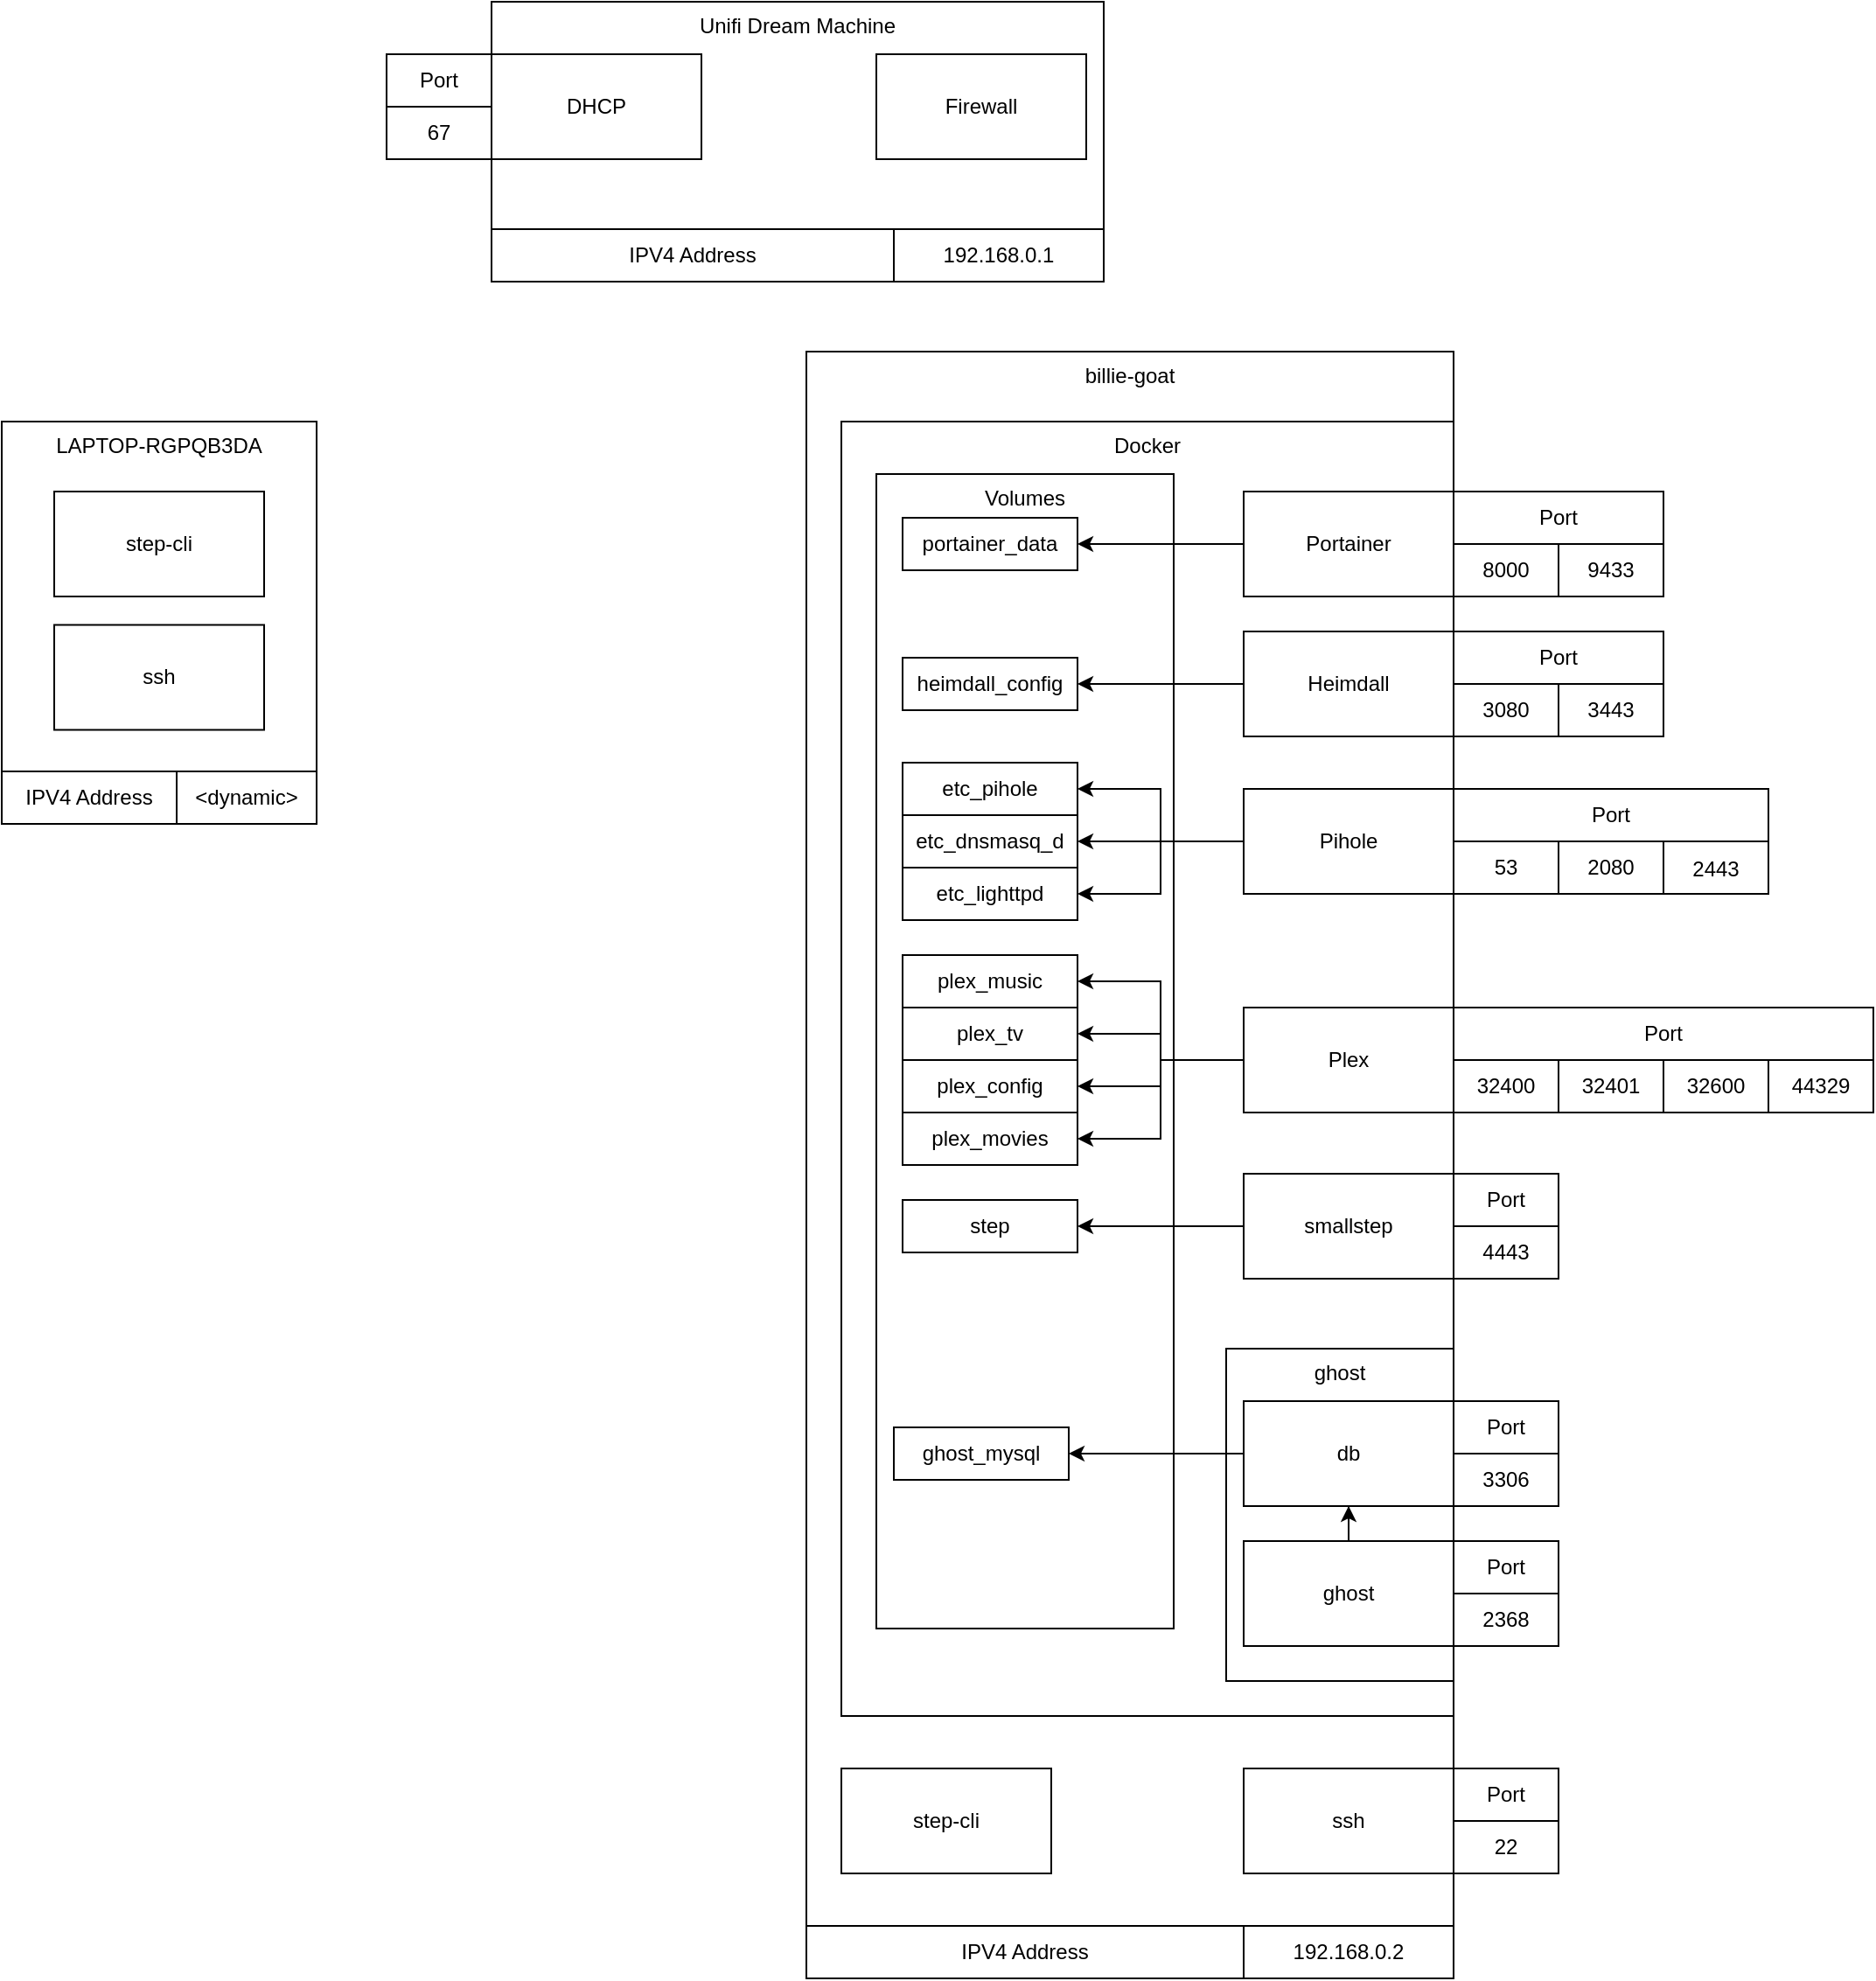 <mxfile version="20.8.11" type="github"><diagram name="Page-1" id="zrHI4tY29zFRAnnVJqiF"><mxGraphModel dx="2537" dy="927" grid="1" gridSize="10" guides="1" tooltips="1" connect="1" arrows="1" fold="1" page="1" pageScale="1" pageWidth="850" pageHeight="1100" math="0" shadow="0"><root><mxCell id="0"/><mxCell id="1" parent="0"/><mxCell id="Ih6cFIc23gQM0aYxzpYZ-1" value="billie-goat" style="rounded=0;whiteSpace=wrap;html=1;verticalAlign=top;" vertex="1" parent="1"><mxGeometry x="350" y="240" width="370" height="900" as="geometry"/></mxCell><mxCell id="Ih6cFIc23gQM0aYxzpYZ-3" value="LAPTOP-RGPQB3DA" style="rounded=0;whiteSpace=wrap;html=1;verticalAlign=top;" vertex="1" parent="1"><mxGeometry x="-110" y="280" width="180" height="200" as="geometry"/></mxCell><mxCell id="Ih6cFIc23gQM0aYxzpYZ-4" value="Unifi Dream Machine" style="rounded=0;whiteSpace=wrap;html=1;verticalAlign=top;" vertex="1" parent="1"><mxGeometry x="170" y="40" width="350" height="130" as="geometry"/></mxCell><mxCell id="Ih6cFIc23gQM0aYxzpYZ-7" value="DHCP" style="rounded=0;whiteSpace=wrap;html=1;" vertex="1" parent="1"><mxGeometry x="170" y="70" width="120" height="60" as="geometry"/></mxCell><mxCell id="Ih6cFIc23gQM0aYxzpYZ-8" value="Firewall" style="rounded=0;whiteSpace=wrap;html=1;" vertex="1" parent="1"><mxGeometry x="390" y="70" width="120" height="60" as="geometry"/></mxCell><mxCell id="Ih6cFIc23gQM0aYxzpYZ-9" value="67" style="rounded=0;whiteSpace=wrap;html=1;" vertex="1" parent="1"><mxGeometry x="110" y="100" width="60" height="30" as="geometry"/></mxCell><mxCell id="Ih6cFIc23gQM0aYxzpYZ-10" value="Port" style="rounded=0;whiteSpace=wrap;html=1;" vertex="1" parent="1"><mxGeometry x="110" y="70" width="60" height="30" as="geometry"/></mxCell><mxCell id="Ih6cFIc23gQM0aYxzpYZ-12" value="ssh" style="rounded=0;whiteSpace=wrap;html=1;" vertex="1" parent="1"><mxGeometry x="600" y="1050" width="120" height="60" as="geometry"/></mxCell><mxCell id="Ih6cFIc23gQM0aYxzpYZ-13" value="22" style="rounded=0;whiteSpace=wrap;html=1;" vertex="1" parent="1"><mxGeometry x="720" y="1080" width="60" height="30" as="geometry"/></mxCell><mxCell id="Ih6cFIc23gQM0aYxzpYZ-14" value="Port" style="rounded=0;whiteSpace=wrap;html=1;" vertex="1" parent="1"><mxGeometry x="720" y="1050" width="60" height="30" as="geometry"/></mxCell><mxCell id="Ih6cFIc23gQM0aYxzpYZ-15" value="Docker" style="rounded=0;whiteSpace=wrap;html=1;verticalAlign=top;" vertex="1" parent="1"><mxGeometry x="370" y="280" width="350" height="740" as="geometry"/></mxCell><mxCell id="Ih6cFIc23gQM0aYxzpYZ-16" value="" style="shape=image;html=1;verticalAlign=top;verticalLabelPosition=bottom;labelBackgroundColor=#ffffff;imageAspect=0;aspect=fixed;image=https://cdn1.iconfinder.com/data/icons/unicons-line-vol-3/24/docker-128.png" vertex="1" parent="1"><mxGeometry x="692.5" y="280" width="27.5" height="27.5" as="geometry"/></mxCell><mxCell id="Ih6cFIc23gQM0aYxzpYZ-35" value="Volumes" style="rounded=0;whiteSpace=wrap;html=1;verticalAlign=top;" vertex="1" parent="1"><mxGeometry x="390" y="310" width="170" height="660" as="geometry"/></mxCell><mxCell id="Ih6cFIc23gQM0aYxzpYZ-18" value="Portainer" style="rounded=0;whiteSpace=wrap;html=1;" vertex="1" parent="1"><mxGeometry x="600" y="320" width="120" height="60" as="geometry"/></mxCell><mxCell id="Ih6cFIc23gQM0aYxzpYZ-20" value="8000" style="rounded=0;whiteSpace=wrap;html=1;" vertex="1" parent="1"><mxGeometry x="720" y="350" width="60" height="30" as="geometry"/></mxCell><mxCell id="Ih6cFIc23gQM0aYxzpYZ-21" value="Port" style="rounded=0;whiteSpace=wrap;html=1;" vertex="1" parent="1"><mxGeometry x="720" y="320" width="120" height="30" as="geometry"/></mxCell><mxCell id="Ih6cFIc23gQM0aYxzpYZ-47" style="edgeStyle=orthogonalEdgeStyle;rounded=0;orthogonalLoop=1;jettySize=auto;html=1;entryX=1;entryY=0.5;entryDx=0;entryDy=0;" edge="1" parent="1" source="Ih6cFIc23gQM0aYxzpYZ-22" target="Ih6cFIc23gQM0aYxzpYZ-40"><mxGeometry relative="1" as="geometry"/></mxCell><mxCell id="Ih6cFIc23gQM0aYxzpYZ-22" value="Heimdall" style="rounded=0;whiteSpace=wrap;html=1;" vertex="1" parent="1"><mxGeometry x="600" y="400" width="120" height="60" as="geometry"/></mxCell><mxCell id="Ih6cFIc23gQM0aYxzpYZ-23" value="3080" style="rounded=0;whiteSpace=wrap;html=1;" vertex="1" parent="1"><mxGeometry x="720" y="430" width="60" height="30" as="geometry"/></mxCell><mxCell id="Ih6cFIc23gQM0aYxzpYZ-24" value="Port" style="rounded=0;whiteSpace=wrap;html=1;" vertex="1" parent="1"><mxGeometry x="720" y="400" width="120" height="30" as="geometry"/></mxCell><mxCell id="Ih6cFIc23gQM0aYxzpYZ-68" style="edgeStyle=orthogonalEdgeStyle;rounded=0;orthogonalLoop=1;jettySize=auto;html=1;exitX=0;exitY=0.5;exitDx=0;exitDy=0;entryX=1;entryY=0.5;entryDx=0;entryDy=0;" edge="1" parent="1" source="Ih6cFIc23gQM0aYxzpYZ-25" target="Ih6cFIc23gQM0aYxzpYZ-42"><mxGeometry relative="1" as="geometry"/></mxCell><mxCell id="Ih6cFIc23gQM0aYxzpYZ-69" style="edgeStyle=orthogonalEdgeStyle;rounded=0;orthogonalLoop=1;jettySize=auto;html=1;entryX=1;entryY=0.5;entryDx=0;entryDy=0;" edge="1" parent="1" source="Ih6cFIc23gQM0aYxzpYZ-25" target="Ih6cFIc23gQM0aYxzpYZ-41"><mxGeometry relative="1" as="geometry"/></mxCell><mxCell id="Ih6cFIc23gQM0aYxzpYZ-70" style="edgeStyle=orthogonalEdgeStyle;rounded=0;orthogonalLoop=1;jettySize=auto;html=1;entryX=1;entryY=0.5;entryDx=0;entryDy=0;" edge="1" parent="1" source="Ih6cFIc23gQM0aYxzpYZ-25" target="Ih6cFIc23gQM0aYxzpYZ-67"><mxGeometry relative="1" as="geometry"/></mxCell><mxCell id="Ih6cFIc23gQM0aYxzpYZ-25" value="Pihole" style="rounded=0;whiteSpace=wrap;html=1;" vertex="1" parent="1"><mxGeometry x="600" y="490" width="120" height="60" as="geometry"/></mxCell><mxCell id="Ih6cFIc23gQM0aYxzpYZ-26" value="53" style="rounded=0;whiteSpace=wrap;html=1;" vertex="1" parent="1"><mxGeometry x="720" y="520" width="60" height="30" as="geometry"/></mxCell><mxCell id="Ih6cFIc23gQM0aYxzpYZ-27" value="Port" style="rounded=0;whiteSpace=wrap;html=1;" vertex="1" parent="1"><mxGeometry x="720" y="490" width="180" height="30" as="geometry"/></mxCell><mxCell id="Ih6cFIc23gQM0aYxzpYZ-28" value="IPV4 Address" style="rounded=0;whiteSpace=wrap;html=1;" vertex="1" parent="1"><mxGeometry x="170" y="170" width="230" height="30" as="geometry"/></mxCell><mxCell id="Ih6cFIc23gQM0aYxzpYZ-29" value="192.168.0.1" style="rounded=0;whiteSpace=wrap;html=1;" vertex="1" parent="1"><mxGeometry x="400" y="170" width="120" height="30" as="geometry"/></mxCell><mxCell id="Ih6cFIc23gQM0aYxzpYZ-30" value="IPV4 Address" style="rounded=0;whiteSpace=wrap;html=1;" vertex="1" parent="1"><mxGeometry x="350" y="1140" width="250" height="30" as="geometry"/></mxCell><mxCell id="Ih6cFIc23gQM0aYxzpYZ-31" value="192.168.0.2" style="rounded=0;whiteSpace=wrap;html=1;" vertex="1" parent="1"><mxGeometry x="600" y="1140" width="120" height="30" as="geometry"/></mxCell><mxCell id="Ih6cFIc23gQM0aYxzpYZ-77" style="edgeStyle=orthogonalEdgeStyle;rounded=0;orthogonalLoop=1;jettySize=auto;html=1;" edge="1" parent="1" source="Ih6cFIc23gQM0aYxzpYZ-32" target="Ih6cFIc23gQM0aYxzpYZ-73"><mxGeometry relative="1" as="geometry"/></mxCell><mxCell id="Ih6cFIc23gQM0aYxzpYZ-78" style="edgeStyle=orthogonalEdgeStyle;rounded=0;orthogonalLoop=1;jettySize=auto;html=1;" edge="1" parent="1" source="Ih6cFIc23gQM0aYxzpYZ-32" target="Ih6cFIc23gQM0aYxzpYZ-74"><mxGeometry relative="1" as="geometry"/></mxCell><mxCell id="Ih6cFIc23gQM0aYxzpYZ-79" style="edgeStyle=orthogonalEdgeStyle;rounded=0;orthogonalLoop=1;jettySize=auto;html=1;" edge="1" parent="1" source="Ih6cFIc23gQM0aYxzpYZ-32" target="Ih6cFIc23gQM0aYxzpYZ-75"><mxGeometry relative="1" as="geometry"/></mxCell><mxCell id="Ih6cFIc23gQM0aYxzpYZ-80" style="edgeStyle=orthogonalEdgeStyle;rounded=0;orthogonalLoop=1;jettySize=auto;html=1;" edge="1" parent="1" source="Ih6cFIc23gQM0aYxzpYZ-32" target="Ih6cFIc23gQM0aYxzpYZ-76"><mxGeometry relative="1" as="geometry"/></mxCell><mxCell id="Ih6cFIc23gQM0aYxzpYZ-32" value="Plex" style="rounded=0;whiteSpace=wrap;html=1;" vertex="1" parent="1"><mxGeometry x="600" y="615" width="120" height="60" as="geometry"/></mxCell><mxCell id="Ih6cFIc23gQM0aYxzpYZ-33" value="32400" style="rounded=0;whiteSpace=wrap;html=1;" vertex="1" parent="1"><mxGeometry x="720" y="645" width="60" height="30" as="geometry"/></mxCell><mxCell id="Ih6cFIc23gQM0aYxzpYZ-34" value="Port" style="rounded=0;whiteSpace=wrap;html=1;" vertex="1" parent="1"><mxGeometry x="720" y="615" width="240" height="30" as="geometry"/></mxCell><mxCell id="Ih6cFIc23gQM0aYxzpYZ-36" value="portainer_data" style="rounded=0;whiteSpace=wrap;html=1;" vertex="1" parent="1"><mxGeometry x="405" y="335" width="100" height="30" as="geometry"/></mxCell><mxCell id="Ih6cFIc23gQM0aYxzpYZ-38" style="edgeStyle=orthogonalEdgeStyle;rounded=0;orthogonalLoop=1;jettySize=auto;html=1;exitX=0;exitY=0.5;exitDx=0;exitDy=0;" edge="1" parent="1" source="Ih6cFIc23gQM0aYxzpYZ-18" target="Ih6cFIc23gQM0aYxzpYZ-36"><mxGeometry relative="1" as="geometry"/></mxCell><mxCell id="Ih6cFIc23gQM0aYxzpYZ-39" value="step" style="rounded=0;whiteSpace=wrap;html=1;" vertex="1" parent="1"><mxGeometry x="405" y="725" width="100" height="30" as="geometry"/></mxCell><mxCell id="Ih6cFIc23gQM0aYxzpYZ-40" value="heimdall_config" style="rounded=0;whiteSpace=wrap;html=1;" vertex="1" parent="1"><mxGeometry x="405" y="415" width="100" height="30" as="geometry"/></mxCell><mxCell id="Ih6cFIc23gQM0aYxzpYZ-41" value="etc_pihole" style="rounded=0;whiteSpace=wrap;html=1;" vertex="1" parent="1"><mxGeometry x="405" y="475" width="100" height="30" as="geometry"/></mxCell><mxCell id="Ih6cFIc23gQM0aYxzpYZ-42" value="etc_dnsmasq_d" style="rounded=0;whiteSpace=wrap;html=1;" vertex="1" parent="1"><mxGeometry x="405" y="505" width="100" height="30" as="geometry"/></mxCell><mxCell id="Ih6cFIc23gQM0aYxzpYZ-46" value="3443" style="rounded=0;whiteSpace=wrap;html=1;" vertex="1" parent="1"><mxGeometry x="780" y="430" width="60" height="30" as="geometry"/></mxCell><mxCell id="Ih6cFIc23gQM0aYxzpYZ-51" value="9433" style="rounded=0;whiteSpace=wrap;html=1;" vertex="1" parent="1"><mxGeometry x="780" y="350" width="60" height="30" as="geometry"/></mxCell><mxCell id="Ih6cFIc23gQM0aYxzpYZ-53" value="2080" style="rounded=0;whiteSpace=wrap;html=1;" vertex="1" parent="1"><mxGeometry x="780" y="520" width="60" height="30" as="geometry"/></mxCell><mxCell id="Ih6cFIc23gQM0aYxzpYZ-54" value="ghost" style="rounded=0;whiteSpace=wrap;html=1;verticalAlign=top;" vertex="1" parent="1"><mxGeometry x="590" y="810" width="130" height="190" as="geometry"/></mxCell><mxCell id="Ih6cFIc23gQM0aYxzpYZ-44" value="3306" style="rounded=0;whiteSpace=wrap;html=1;" vertex="1" parent="1"><mxGeometry x="720" y="870" width="60" height="30" as="geometry"/></mxCell><mxCell id="Ih6cFIc23gQM0aYxzpYZ-82" style="edgeStyle=orthogonalEdgeStyle;rounded=0;orthogonalLoop=1;jettySize=auto;html=1;entryX=1;entryY=0.5;entryDx=0;entryDy=0;" edge="1" parent="1" source="Ih6cFIc23gQM0aYxzpYZ-43" target="Ih6cFIc23gQM0aYxzpYZ-81"><mxGeometry relative="1" as="geometry"/></mxCell><mxCell id="Ih6cFIc23gQM0aYxzpYZ-43" value="db" style="rounded=0;whiteSpace=wrap;html=1;" vertex="1" parent="1"><mxGeometry x="600" y="840" width="120" height="60" as="geometry"/></mxCell><mxCell id="Ih6cFIc23gQM0aYxzpYZ-45" value="Port" style="rounded=0;whiteSpace=wrap;html=1;" vertex="1" parent="1"><mxGeometry x="720" y="840" width="60" height="30" as="geometry"/></mxCell><mxCell id="Ih6cFIc23gQM0aYxzpYZ-83" value="" style="edgeStyle=orthogonalEdgeStyle;rounded=0;orthogonalLoop=1;jettySize=auto;html=1;" edge="1" parent="1" source="Ih6cFIc23gQM0aYxzpYZ-55" target="Ih6cFIc23gQM0aYxzpYZ-43"><mxGeometry relative="1" as="geometry"/></mxCell><mxCell id="Ih6cFIc23gQM0aYxzpYZ-55" value="ghost" style="rounded=0;whiteSpace=wrap;html=1;" vertex="1" parent="1"><mxGeometry x="600" y="920" width="120" height="60" as="geometry"/></mxCell><mxCell id="Ih6cFIc23gQM0aYxzpYZ-56" value="Port" style="rounded=0;whiteSpace=wrap;html=1;" vertex="1" parent="1"><mxGeometry x="720" y="920" width="60" height="30" as="geometry"/></mxCell><mxCell id="Ih6cFIc23gQM0aYxzpYZ-57" value="2368" style="rounded=0;whiteSpace=wrap;html=1;" vertex="1" parent="1"><mxGeometry x="720" y="950" width="60" height="30" as="geometry"/></mxCell><mxCell id="Ih6cFIc23gQM0aYxzpYZ-71" style="edgeStyle=orthogonalEdgeStyle;rounded=0;orthogonalLoop=1;jettySize=auto;html=1;exitX=0;exitY=0.5;exitDx=0;exitDy=0;" edge="1" parent="1" source="Ih6cFIc23gQM0aYxzpYZ-59" target="Ih6cFIc23gQM0aYxzpYZ-39"><mxGeometry relative="1" as="geometry"/></mxCell><mxCell id="Ih6cFIc23gQM0aYxzpYZ-59" value="smallstep" style="rounded=0;whiteSpace=wrap;html=1;" vertex="1" parent="1"><mxGeometry x="600" y="710" width="120" height="60" as="geometry"/></mxCell><mxCell id="Ih6cFIc23gQM0aYxzpYZ-60" value="Port" style="rounded=0;whiteSpace=wrap;html=1;" vertex="1" parent="1"><mxGeometry x="720" y="710" width="60" height="30" as="geometry"/></mxCell><mxCell id="Ih6cFIc23gQM0aYxzpYZ-61" value="4443" style="rounded=0;whiteSpace=wrap;html=1;" vertex="1" parent="1"><mxGeometry x="720" y="740" width="60" height="30" as="geometry"/></mxCell><mxCell id="Ih6cFIc23gQM0aYxzpYZ-63" value="32401" style="rounded=0;whiteSpace=wrap;html=1;" vertex="1" parent="1"><mxGeometry x="780" y="645" width="60" height="30" as="geometry"/></mxCell><mxCell id="Ih6cFIc23gQM0aYxzpYZ-64" value="32600" style="rounded=0;whiteSpace=wrap;html=1;" vertex="1" parent="1"><mxGeometry x="840" y="645" width="60" height="30" as="geometry"/></mxCell><mxCell id="Ih6cFIc23gQM0aYxzpYZ-65" value="44329" style="rounded=0;whiteSpace=wrap;html=1;" vertex="1" parent="1"><mxGeometry x="900" y="645" width="60" height="30" as="geometry"/></mxCell><mxCell id="Ih6cFIc23gQM0aYxzpYZ-66" value="2443&lt;span style=&quot;color: rgb(51, 51, 51); font-family: Inter; font-size: 13px; text-align: start; background-color: rgb(255, 255, 255);&quot;&gt;&lt;/span&gt;" style="rounded=0;whiteSpace=wrap;html=1;" vertex="1" parent="1"><mxGeometry x="840" y="520" width="60" height="30" as="geometry"/></mxCell><mxCell id="Ih6cFIc23gQM0aYxzpYZ-67" value="etc_lighttpd" style="rounded=0;whiteSpace=wrap;html=1;" vertex="1" parent="1"><mxGeometry x="405" y="535" width="100" height="30" as="geometry"/></mxCell><mxCell id="Ih6cFIc23gQM0aYxzpYZ-73" value="plex_music" style="rounded=0;whiteSpace=wrap;html=1;" vertex="1" parent="1"><mxGeometry x="405" y="585" width="100" height="30" as="geometry"/></mxCell><mxCell id="Ih6cFIc23gQM0aYxzpYZ-74" value="plex_tv" style="rounded=0;whiteSpace=wrap;html=1;" vertex="1" parent="1"><mxGeometry x="405" y="615" width="100" height="30" as="geometry"/></mxCell><mxCell id="Ih6cFIc23gQM0aYxzpYZ-75" value="plex_config" style="rounded=0;whiteSpace=wrap;html=1;" vertex="1" parent="1"><mxGeometry x="405" y="645" width="100" height="30" as="geometry"/></mxCell><mxCell id="Ih6cFIc23gQM0aYxzpYZ-76" value="plex_movies" style="rounded=0;whiteSpace=wrap;html=1;" vertex="1" parent="1"><mxGeometry x="405" y="675" width="100" height="30" as="geometry"/></mxCell><mxCell id="Ih6cFIc23gQM0aYxzpYZ-81" value="ghost_mysql" style="rounded=0;whiteSpace=wrap;html=1;" vertex="1" parent="1"><mxGeometry x="400" y="855" width="100" height="30" as="geometry"/></mxCell><mxCell id="Ih6cFIc23gQM0aYxzpYZ-84" value="step-cli" style="rounded=0;whiteSpace=wrap;html=1;" vertex="1" parent="1"><mxGeometry x="370" y="1050" width="120" height="60" as="geometry"/></mxCell><mxCell id="Ih6cFIc23gQM0aYxzpYZ-85" value="step-cli" style="rounded=0;whiteSpace=wrap;html=1;" vertex="1" parent="1"><mxGeometry x="-80" y="320" width="120" height="60" as="geometry"/></mxCell><mxCell id="Ih6cFIc23gQM0aYxzpYZ-86" value="ssh" style="rounded=0;whiteSpace=wrap;html=1;" vertex="1" parent="1"><mxGeometry x="-80" y="396.25" width="120" height="60" as="geometry"/></mxCell><mxCell id="Ih6cFIc23gQM0aYxzpYZ-87" value="IPV4 Address" style="rounded=0;whiteSpace=wrap;html=1;" vertex="1" parent="1"><mxGeometry x="-110" y="480" width="100" height="30" as="geometry"/></mxCell><mxCell id="Ih6cFIc23gQM0aYxzpYZ-88" value="&amp;lt;dynamic&amp;gt;" style="rounded=0;whiteSpace=wrap;html=1;" vertex="1" parent="1"><mxGeometry x="-10" y="480" width="80" height="30" as="geometry"/></mxCell></root></mxGraphModel></diagram></mxfile>